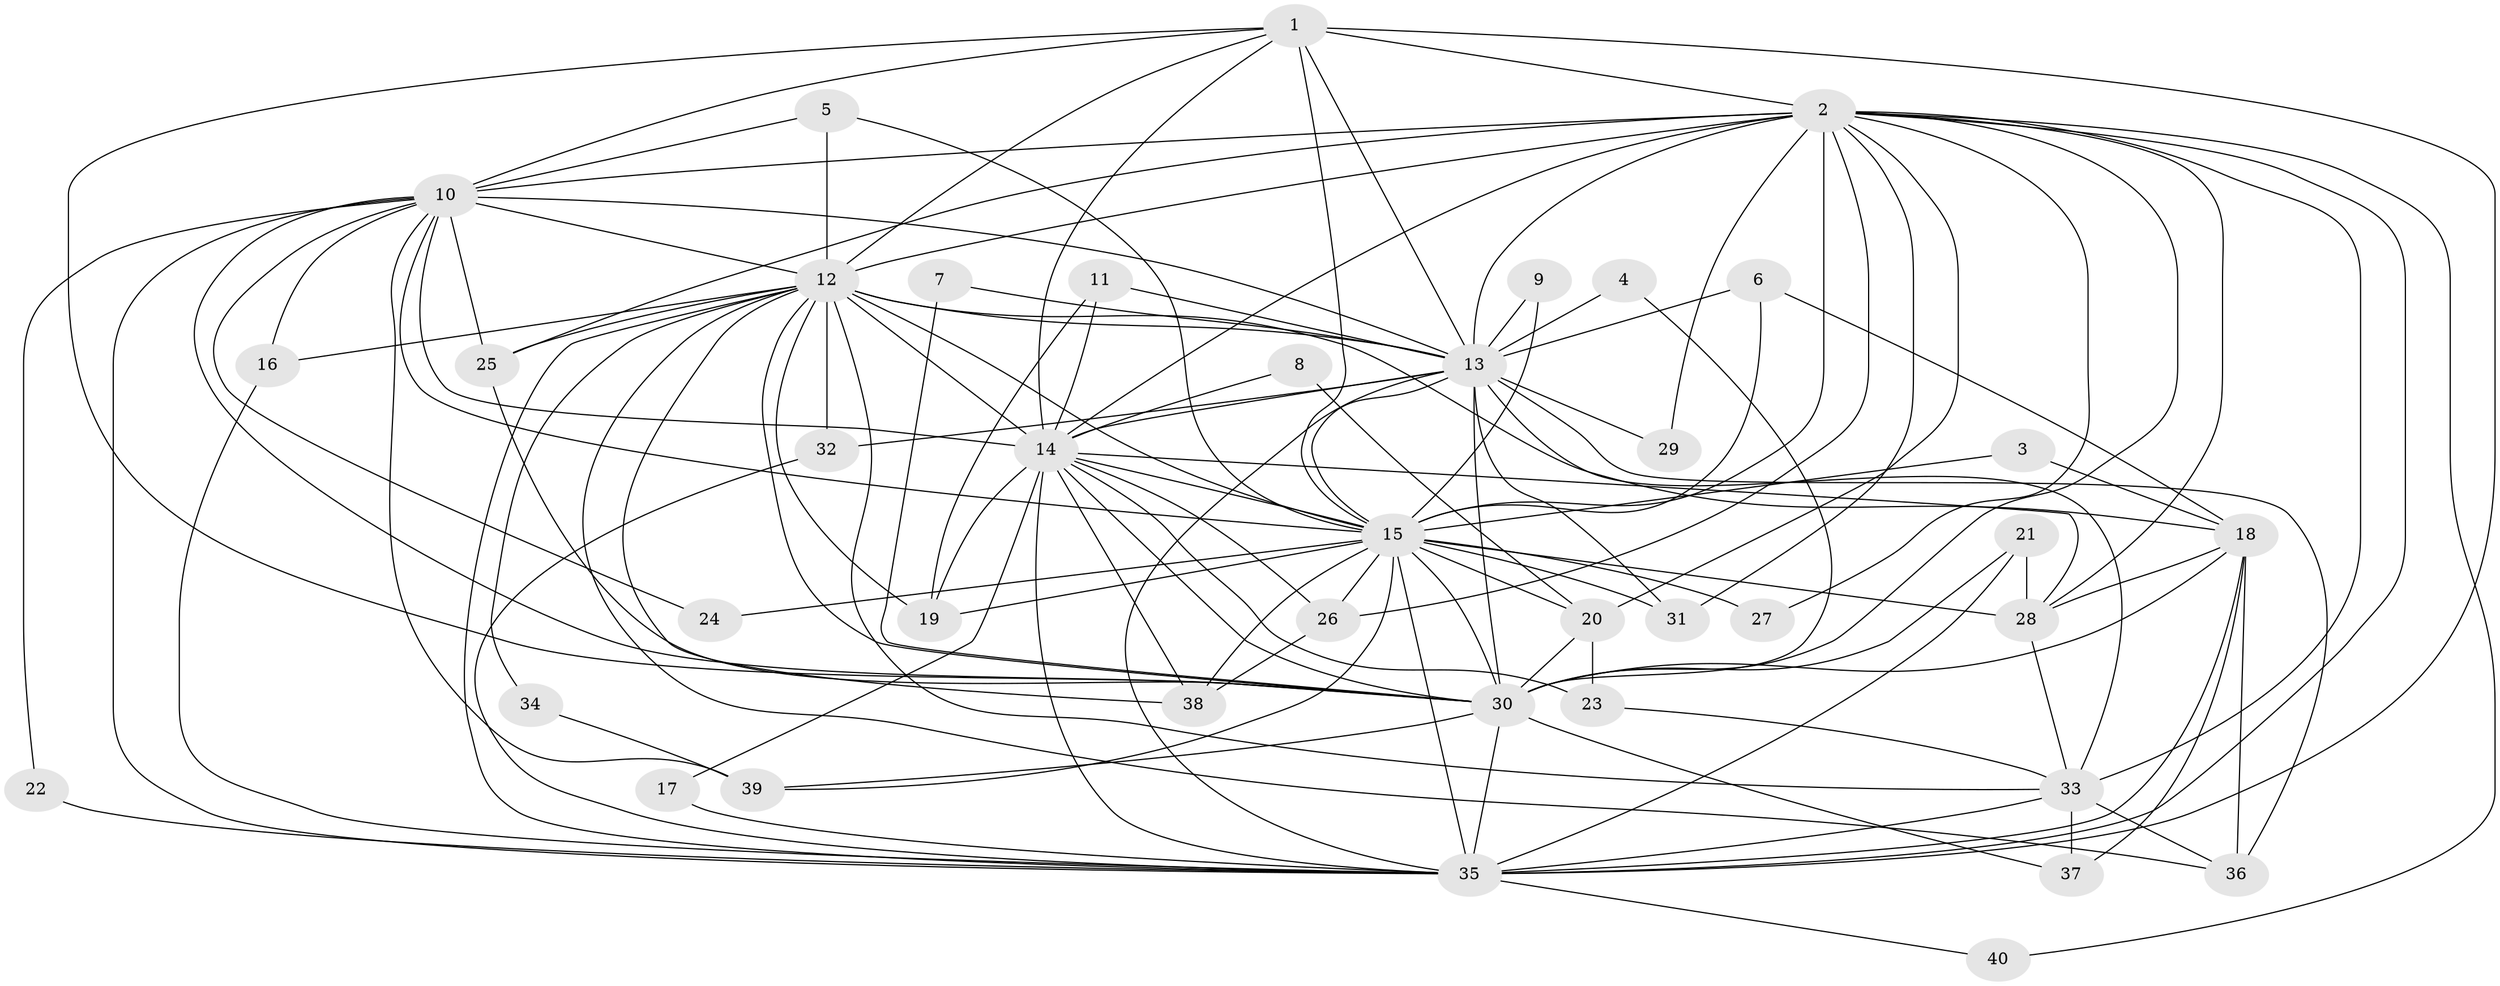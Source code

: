 // original degree distribution, {21: 0.025, 9: 0.025, 22: 0.0125, 24: 0.0125, 16: 0.0125, 14: 0.0125, 20: 0.0125, 17: 0.025, 3: 0.2625, 4: 0.0625, 6: 0.025, 2: 0.5, 5: 0.0125}
// Generated by graph-tools (version 1.1) at 2025/49/03/09/25 03:49:41]
// undirected, 40 vertices, 123 edges
graph export_dot {
graph [start="1"]
  node [color=gray90,style=filled];
  1;
  2;
  3;
  4;
  5;
  6;
  7;
  8;
  9;
  10;
  11;
  12;
  13;
  14;
  15;
  16;
  17;
  18;
  19;
  20;
  21;
  22;
  23;
  24;
  25;
  26;
  27;
  28;
  29;
  30;
  31;
  32;
  33;
  34;
  35;
  36;
  37;
  38;
  39;
  40;
  1 -- 2 [weight=2.0];
  1 -- 10 [weight=1.0];
  1 -- 12 [weight=1.0];
  1 -- 13 [weight=1.0];
  1 -- 14 [weight=1.0];
  1 -- 15 [weight=1.0];
  1 -- 30 [weight=1.0];
  1 -- 35 [weight=1.0];
  2 -- 10 [weight=3.0];
  2 -- 12 [weight=2.0];
  2 -- 13 [weight=2.0];
  2 -- 14 [weight=2.0];
  2 -- 15 [weight=3.0];
  2 -- 20 [weight=1.0];
  2 -- 25 [weight=1.0];
  2 -- 26 [weight=1.0];
  2 -- 27 [weight=1.0];
  2 -- 28 [weight=2.0];
  2 -- 29 [weight=2.0];
  2 -- 30 [weight=2.0];
  2 -- 31 [weight=1.0];
  2 -- 33 [weight=1.0];
  2 -- 35 [weight=2.0];
  2 -- 40 [weight=1.0];
  3 -- 15 [weight=1.0];
  3 -- 18 [weight=1.0];
  4 -- 13 [weight=1.0];
  4 -- 30 [weight=1.0];
  5 -- 10 [weight=1.0];
  5 -- 12 [weight=1.0];
  5 -- 15 [weight=1.0];
  6 -- 13 [weight=1.0];
  6 -- 15 [weight=1.0];
  6 -- 18 [weight=1.0];
  7 -- 13 [weight=1.0];
  7 -- 30 [weight=1.0];
  8 -- 14 [weight=1.0];
  8 -- 20 [weight=1.0];
  9 -- 13 [weight=1.0];
  9 -- 15 [weight=1.0];
  10 -- 12 [weight=1.0];
  10 -- 13 [weight=1.0];
  10 -- 14 [weight=1.0];
  10 -- 15 [weight=1.0];
  10 -- 16 [weight=1.0];
  10 -- 22 [weight=1.0];
  10 -- 24 [weight=1.0];
  10 -- 25 [weight=1.0];
  10 -- 30 [weight=1.0];
  10 -- 35 [weight=1.0];
  10 -- 39 [weight=1.0];
  11 -- 13 [weight=1.0];
  11 -- 14 [weight=1.0];
  11 -- 19 [weight=1.0];
  12 -- 13 [weight=2.0];
  12 -- 14 [weight=1.0];
  12 -- 15 [weight=1.0];
  12 -- 16 [weight=1.0];
  12 -- 18 [weight=2.0];
  12 -- 19 [weight=1.0];
  12 -- 25 [weight=1.0];
  12 -- 30 [weight=1.0];
  12 -- 32 [weight=1.0];
  12 -- 33 [weight=1.0];
  12 -- 34 [weight=1.0];
  12 -- 35 [weight=2.0];
  12 -- 36 [weight=1.0];
  12 -- 38 [weight=1.0];
  13 -- 14 [weight=1.0];
  13 -- 15 [weight=1.0];
  13 -- 29 [weight=1.0];
  13 -- 30 [weight=1.0];
  13 -- 31 [weight=1.0];
  13 -- 32 [weight=1.0];
  13 -- 33 [weight=2.0];
  13 -- 35 [weight=1.0];
  13 -- 36 [weight=1.0];
  14 -- 15 [weight=1.0];
  14 -- 17 [weight=1.0];
  14 -- 19 [weight=1.0];
  14 -- 23 [weight=1.0];
  14 -- 26 [weight=1.0];
  14 -- 28 [weight=1.0];
  14 -- 30 [weight=1.0];
  14 -- 35 [weight=1.0];
  14 -- 38 [weight=1.0];
  15 -- 19 [weight=1.0];
  15 -- 20 [weight=1.0];
  15 -- 24 [weight=1.0];
  15 -- 26 [weight=1.0];
  15 -- 27 [weight=2.0];
  15 -- 28 [weight=1.0];
  15 -- 30 [weight=1.0];
  15 -- 31 [weight=1.0];
  15 -- 35 [weight=1.0];
  15 -- 38 [weight=1.0];
  15 -- 39 [weight=1.0];
  16 -- 35 [weight=1.0];
  17 -- 35 [weight=1.0];
  18 -- 28 [weight=1.0];
  18 -- 30 [weight=1.0];
  18 -- 35 [weight=1.0];
  18 -- 36 [weight=1.0];
  18 -- 37 [weight=1.0];
  20 -- 23 [weight=1.0];
  20 -- 30 [weight=2.0];
  21 -- 28 [weight=1.0];
  21 -- 30 [weight=1.0];
  21 -- 35 [weight=2.0];
  22 -- 35 [weight=1.0];
  23 -- 33 [weight=1.0];
  25 -- 30 [weight=1.0];
  26 -- 38 [weight=1.0];
  28 -- 33 [weight=1.0];
  30 -- 35 [weight=2.0];
  30 -- 37 [weight=1.0];
  30 -- 39 [weight=2.0];
  32 -- 35 [weight=1.0];
  33 -- 35 [weight=1.0];
  33 -- 36 [weight=1.0];
  33 -- 37 [weight=1.0];
  34 -- 39 [weight=1.0];
  35 -- 40 [weight=1.0];
}
